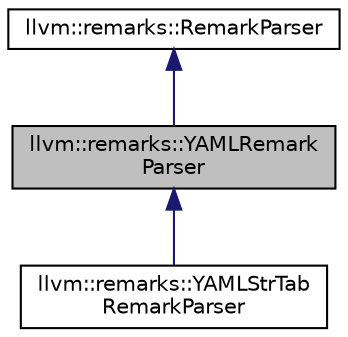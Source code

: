 digraph "llvm::remarks::YAMLRemarkParser"
{
 // LATEX_PDF_SIZE
  bgcolor="transparent";
  edge [fontname="Helvetica",fontsize="10",labelfontname="Helvetica",labelfontsize="10"];
  node [fontname="Helvetica",fontsize="10",shape=record];
  Node1 [label="llvm::remarks::YAMLRemark\lParser",height=0.2,width=0.4,color="black", fillcolor="grey75", style="filled", fontcolor="black",tooltip="Regular YAML to Remark parser."];
  Node2 -> Node1 [dir="back",color="midnightblue",fontsize="10",style="solid",fontname="Helvetica"];
  Node2 [label="llvm::remarks::RemarkParser",height=0.2,width=0.4,color="black",URL="$structllvm_1_1remarks_1_1RemarkParser.html",tooltip="Parser used to parse a raw buffer to remarks::Remark objects."];
  Node1 -> Node3 [dir="back",color="midnightblue",fontsize="10",style="solid",fontname="Helvetica"];
  Node3 [label="llvm::remarks::YAMLStrTab\lRemarkParser",height=0.2,width=0.4,color="black",URL="$structllvm_1_1remarks_1_1YAMLStrTabRemarkParser.html",tooltip="YAML with a string table to Remark parser."];
}
